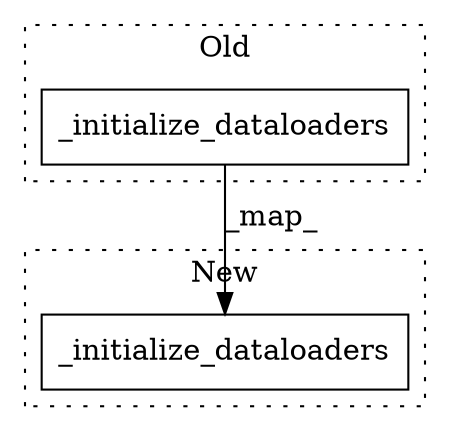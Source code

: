 digraph G {
subgraph cluster0 {
1 [label="_initialize_dataloaders" a="32" s="4887" l="25" shape="box"];
label = "Old";
style="dotted";
}
subgraph cluster1 {
2 [label="_initialize_dataloaders" a="32" s="4564" l="25" shape="box"];
label = "New";
style="dotted";
}
1 -> 2 [label="_map_"];
}